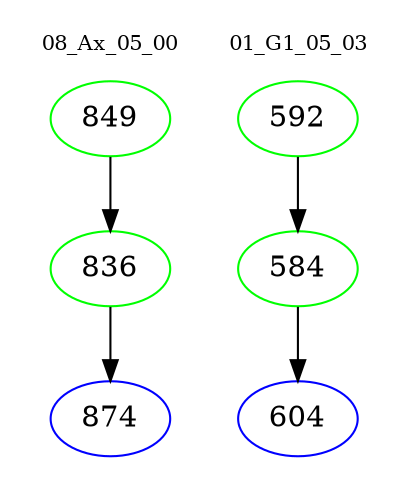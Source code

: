 digraph{
subgraph cluster_0 {
color = white
label = "08_Ax_05_00";
fontsize=10;
T0_849 [label="849", color="green"]
T0_849 -> T0_836 [color="black"]
T0_836 [label="836", color="green"]
T0_836 -> T0_874 [color="black"]
T0_874 [label="874", color="blue"]
}
subgraph cluster_1 {
color = white
label = "01_G1_05_03";
fontsize=10;
T1_592 [label="592", color="green"]
T1_592 -> T1_584 [color="black"]
T1_584 [label="584", color="green"]
T1_584 -> T1_604 [color="black"]
T1_604 [label="604", color="blue"]
}
}
